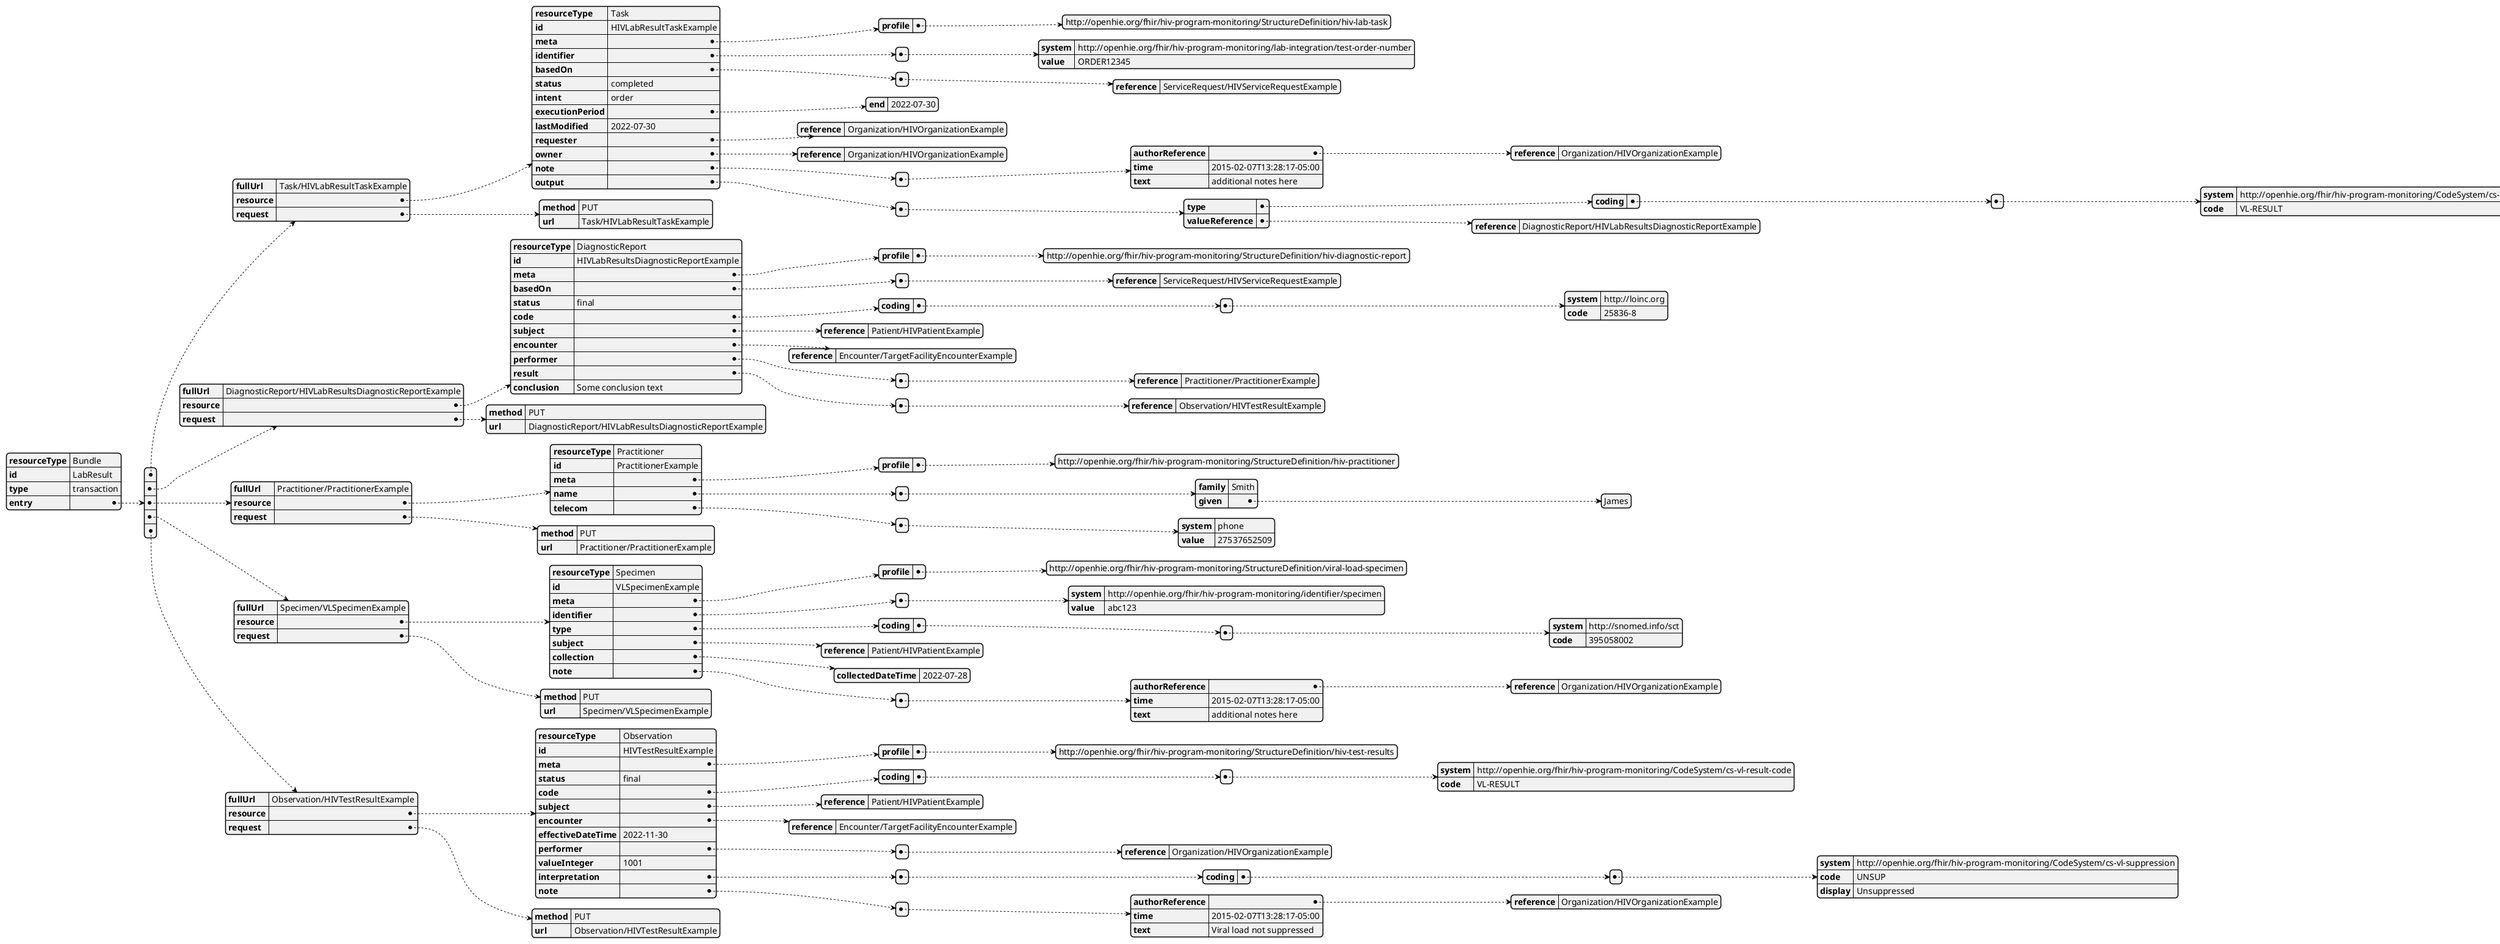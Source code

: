 @startjson lab-result-bundle
{
  "resourceType" : "Bundle",
  "id" : "LabResult",
  "type" : "transaction",
  "entry" : [{
    "fullUrl" : "Task/HIVLabResultTaskExample",
    "resource" : {
      "resourceType" : "Task",
      "id" : "HIVLabResultTaskExample",
      "meta" : {
        "profile" : ["http://openhie.org/fhir/hiv-program-monitoring/StructureDefinition/hiv-lab-task"]
      },
      
      "identifier" : [{
        "system" : "http://openhie.org/fhir/hiv-program-monitoring/lab-integration/test-order-number",
        "value" : "ORDER12345"
      }],
      "basedOn" : [{
        "reference" : "ServiceRequest/HIVServiceRequestExample"
      }],
      "status" : "completed",
      "intent" : "order",
      "executionPeriod" : {
        "end" : "2022-07-30"
      },
      "lastModified" : "2022-07-30",
      "requester" : {
        "reference" : "Organization/HIVOrganizationExample"
      },
      "owner" : {
        "reference" : "Organization/HIVOrganizationExample"
      },
      "note" : [{
        "authorReference" : {
          "reference" : "Organization/HIVOrganizationExample"
        },
        "time" : "2015-02-07T13:28:17-05:00",
        "text" : "additional notes here"
      }],
      "output" : [{
        "type" : {
          "coding" : [{
            "system" : "http://openhie.org/fhir/hiv-program-monitoring/CodeSystem/cs-vl-result-code",
            "code" : "VL-RESULT"
          }]
        },
        "valueReference" : {
          "reference" : "DiagnosticReport/HIVLabResultsDiagnosticReportExample"
        }
      }]
    },
    "request" : {
      "method" : "PUT",
      "url" : "Task/HIVLabResultTaskExample"
    }
  },
  {
    "fullUrl" : "DiagnosticReport/HIVLabResultsDiagnosticReportExample",
    "resource" : {
      "resourceType" : "DiagnosticReport",
      "id" : "HIVLabResultsDiagnosticReportExample",
      "meta" : {
        "profile" : ["http://openhie.org/fhir/hiv-program-monitoring/StructureDefinition/hiv-diagnostic-report"]
      },
     
      "basedOn" : [{
        "reference" : "ServiceRequest/HIVServiceRequestExample"
      }],
      "status" : "final",
      "code" : {
        "coding" : [{
          "system" : "http://loinc.org",
          "code" : "25836-8"
        }]
      },
      "subject" : {
        "reference" : "Patient/HIVPatientExample"
      },
      "encounter" : {
        "reference" : "Encounter/TargetFacilityEncounterExample"
      },
      "performer" : [{
        "reference" : "Practitioner/PractitionerExample"
      }],
      "result" : [{
        "reference" : "Observation/HIVTestResultExample"
      }],
      "conclusion" : "Some conclusion text"
    },
    "request" : {
      "method" : "PUT",
      "url" : "DiagnosticReport/HIVLabResultsDiagnosticReportExample"
    }
  },
  {
    "fullUrl" : "Practitioner/PractitionerExample",
    "resource" : {
      "resourceType" : "Practitioner",
      "id" : "PractitionerExample",
      "meta" : {
        "profile" : ["http://openhie.org/fhir/hiv-program-monitoring/StructureDefinition/hiv-practitioner"]
      },
     
      "name" : [{
        "family" : "Smith",
        "given" : ["James"]
      }],
      "telecom" : [{
        "system" : "phone",
        "value" : "27537652509"
      }]
    },
    "request" : {
      "method" : "PUT",
      "url" : "Practitioner/PractitionerExample"
    }
  },
  {
    "fullUrl" : "Specimen/VLSpecimenExample",
    "resource" : {
      "resourceType" : "Specimen",
      "id" : "VLSpecimenExample",
      "meta" : {
        "profile" : ["http://openhie.org/fhir/hiv-program-monitoring/StructureDefinition/viral-load-specimen"]
      },
     
      "identifier" : [{
        "system" : "http://openhie.org/fhir/hiv-program-monitoring/identifier/specimen",
        "value" : "abc123"
      }],
      "type" : {
        "coding" : [{
          "system" : "http://snomed.info/sct",
          "code" : "395058002"
        }]
      },
      "subject" : {
        "reference" : "Patient/HIVPatientExample"
      },
      "collection" : {
        "collectedDateTime" : "2022-07-28"
      },
      "note" : [{
        "authorReference" : {
          "reference" : "Organization/HIVOrganizationExample"
        },
        "time" : "2015-02-07T13:28:17-05:00",
        "text" : "additional notes here"
      }]
    },
    "request" : {
      "method" : "PUT",
      "url" : "Specimen/VLSpecimenExample"
    }
  },
  {
    "fullUrl" : "Observation/HIVTestResultExample",
    "resource" : {
      "resourceType" : "Observation",
      "id" : "HIVTestResultExample",
      "meta" : {
        "profile" : ["http://openhie.org/fhir/hiv-program-monitoring/StructureDefinition/hiv-test-results"]
      },
     
      "status" : "final",
      "code" : {
        "coding" : [{
          "system" : "http://openhie.org/fhir/hiv-program-monitoring/CodeSystem/cs-vl-result-code",
          "code" : "VL-RESULT"
        }]
      },
      "subject" : {
        "reference" : "Patient/HIVPatientExample"
      },
      "encounter" : {
        "reference" : "Encounter/TargetFacilityEncounterExample"
      },
      "effectiveDateTime" : "2022-11-30",
      "performer" : [{
        "reference" : "Organization/HIVOrganizationExample"
      }],
      "valueInteger" : 1001,
      "interpretation" : [{
        "coding" : [{
          "system" : "http://openhie.org/fhir/hiv-program-monitoring/CodeSystem/cs-vl-suppression",
          "code" : "UNSUP",
          "display" : "Unsuppressed"
        }]
      }],
      "note" : [{
        "authorReference" : {
          "reference" : "Organization/HIVOrganizationExample"
        },
        "time" : "2015-02-07T13:28:17-05:00",
        "text" : "Viral load not suppressed"
      }]
    },
    "request" : {
      "method" : "PUT",
      "url" : "Observation/HIVTestResultExample"
    }
  }]
}

@endjson